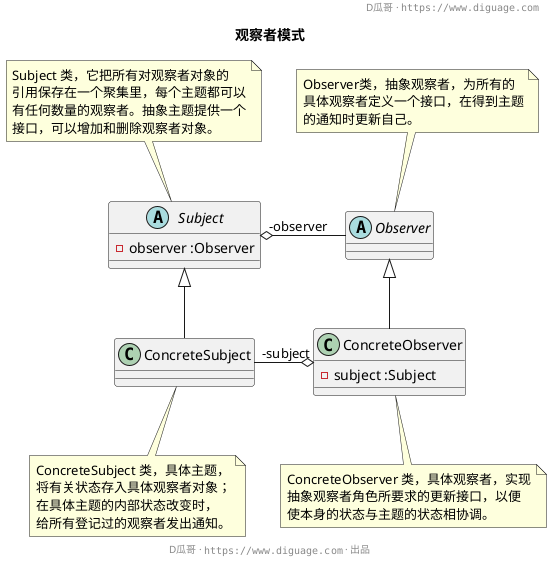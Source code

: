 @startuml
header D瓜哥 · ""https://www.diguage.com""

title "**观察者模式**"

abstract class Subject {
  - observer :Observer
}
note top: Subject 类，它把所有对观察者对象的\n引用保存在一个聚集里，每个主题都可以\n有任何数量的观察者。抽象主题提供一个\n接口，可以增加和删除观察者对象。

abstract class Observer {
}
note top: Observer类，抽象观察者，为所有的\n具体观察者定义一个接口，在得到主题\n的通知时更新自己。

class ConcreteObserver {
  - subject :Subject
}
note bottom: ConcreteObserver 类，具体观察者，实现\n抽象观察者角色所要求的更新接口，以便\n使本身的状态与主题的状态相协调。

class ConcreteSubject {
}
note bottom: ConcreteSubject 类，具体主题，\n将有关状态存入具体观察者对象；\n在具体主题的内部状态改变时，\n给所有登记过的观察者发出通知。

Subject "-observer" o-right- Observer

Subject  <|-- ConcreteSubject
Observer <|-- ConcreteObserver

ConcreteObserver "-subject" o-left- ConcreteSubject

footer D瓜哥 · ""https://www.diguage.com"" · 出品
@enduml